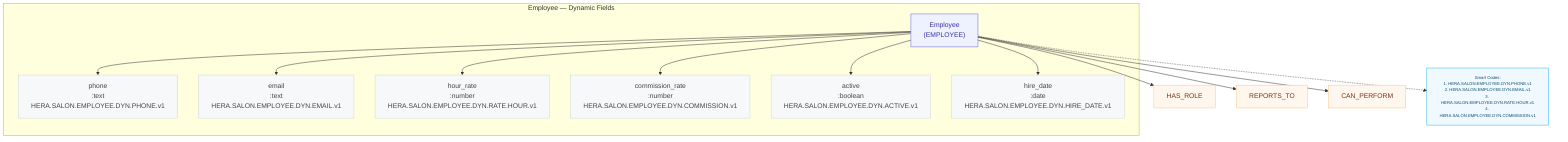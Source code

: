 %% Auto-generated by scripts/generate-mermaid-diagrams.ts
%% Preset: EMPLOYEE
graph TD
  %% Layout tuning
  linkStyle default stroke-width:1.2px

  %% Entity root node
  EMPLOYEE["Employee\n(EMPLOYEE)"]:::entityClass
  classDef entityClass fill:#eef2ff,stroke:#6366f1,color:#3730a3,stroke-width:1.2px;

  subgraph "Employee — Dynamic Fields"
    classDef fld fill:#f6f8fa,stroke:#c9d1d9,stroke-width:1px,color:#444;
    EMPLOYEE --> EMPLOYEE__phone["phone\n:text\nHERA.SALON.EMPLOYEE.DYN.PHONE.v1"]
    EMPLOYEE --> EMPLOYEE__email["email\n:text\nHERA.SALON.EMPLOYEE.DYN.EMAIL.v1"]
    EMPLOYEE --> EMPLOYEE__hour_rate["hour_rate\n:number\nHERA.SALON.EMPLOYEE.DYN.RATE.HOUR.v1"]
    EMPLOYEE --> EMPLOYEE__commission_rate["commission_rate\n:number\nHERA.SALON.EMPLOYEE.DYN.COMMISSION.v1"]
    EMPLOYEE --> EMPLOYEE__active["active\n:boolean\nHERA.SALON.EMPLOYEE.DYN.ACTIVE.v1"]
    EMPLOYEE --> EMPLOYEE__hire_date["hire_date\n:date\nHERA.SALON.EMPLOYEE.DYN.HIRE_DATE.v1"]
    class EMPLOYEE__phone fld;
    class EMPLOYEE__email fld;
    class EMPLOYEE__hour_rate fld;
    class EMPLOYEE__commission_rate fld;
    class EMPLOYEE__active fld;
    class EMPLOYEE__hire_date fld;
  end

  EMPLOYEE --> HAS_ROLE["HAS_ROLE"]
  EMPLOYEE --> REPORTS_TO["REPORTS_TO"]
  EMPLOYEE --> CAN_PERFORM["CAN_PERFORM"]
  classDef relTarget fill:#fff7ed,stroke:#fdba74,color:#7c2d12,stroke-width:1px;
  class HAS_ROLE relTarget;
  class REPORTS_TO relTarget;
  class CAN_PERFORM relTarget;

    EMPLOYEE_CODES["Smart Codes:<br/>1. HERA.SALON.EMPLOYEE.DYN.PHONE.v1<br/>2. HERA.SALON.EMPLOYEE.DYN.EMAIL.v1<br/>3. HERA.SALON.EMPLOYEE.DYN.RATE.HOUR.v1<br/>4. HERA.SALON.EMPLOYEE.DYN.COMMISSION.v1"]
  EMPLOYEE -.-> EMPLOYEE_CODES
  class EMPLOYEE_CODES smartCodeClass;
  classDef smartCodeClass fill:#f0f9ff,stroke:#0ea5e9,color:#0c4a6e,stroke-width:1px,font-size:10px;
